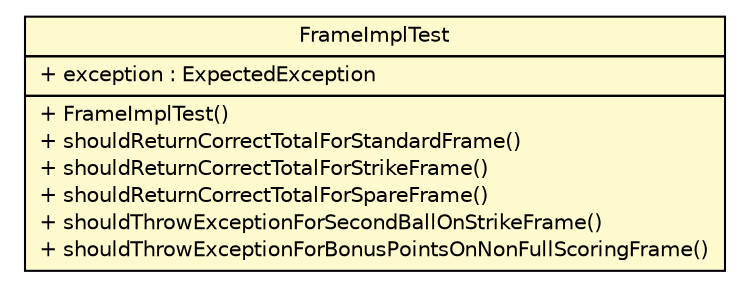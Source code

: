 #!/usr/local/bin/dot
#
# Class diagram 
# Generated by UMLGraph version R5_6 (http://www.umlgraph.org/)
#

digraph G {
	edge [fontname="Helvetica",fontsize=10,labelfontname="Helvetica",labelfontsize=10];
	node [fontname="Helvetica",fontsize=10,shape=plaintext];
	nodesep=0.25;
	ranksep=0.5;
	// thmuggleton.model.impl.FrameImplTest
	c43 [label=<<table title="thmuggleton.model.impl.FrameImplTest" border="0" cellborder="1" cellspacing="0" cellpadding="2" port="p" bgcolor="lemonChiffon" href="./FrameImplTest.html">
		<tr><td><table border="0" cellspacing="0" cellpadding="1">
<tr><td align="center" balign="center"> FrameImplTest </td></tr>
		</table></td></tr>
		<tr><td><table border="0" cellspacing="0" cellpadding="1">
<tr><td align="left" balign="left"> + exception : ExpectedException </td></tr>
		</table></td></tr>
		<tr><td><table border="0" cellspacing="0" cellpadding="1">
<tr><td align="left" balign="left"> + FrameImplTest() </td></tr>
<tr><td align="left" balign="left"> + shouldReturnCorrectTotalForStandardFrame() </td></tr>
<tr><td align="left" balign="left"> + shouldReturnCorrectTotalForStrikeFrame() </td></tr>
<tr><td align="left" balign="left"> + shouldReturnCorrectTotalForSpareFrame() </td></tr>
<tr><td align="left" balign="left"> + shouldThrowExceptionForSecondBallOnStrikeFrame() </td></tr>
<tr><td align="left" balign="left"> + shouldThrowExceptionForBonusPointsOnNonFullScoringFrame() </td></tr>
		</table></td></tr>
		</table>>, URL="./FrameImplTest.html", fontname="Helvetica", fontcolor="black", fontsize=10.0];
}

